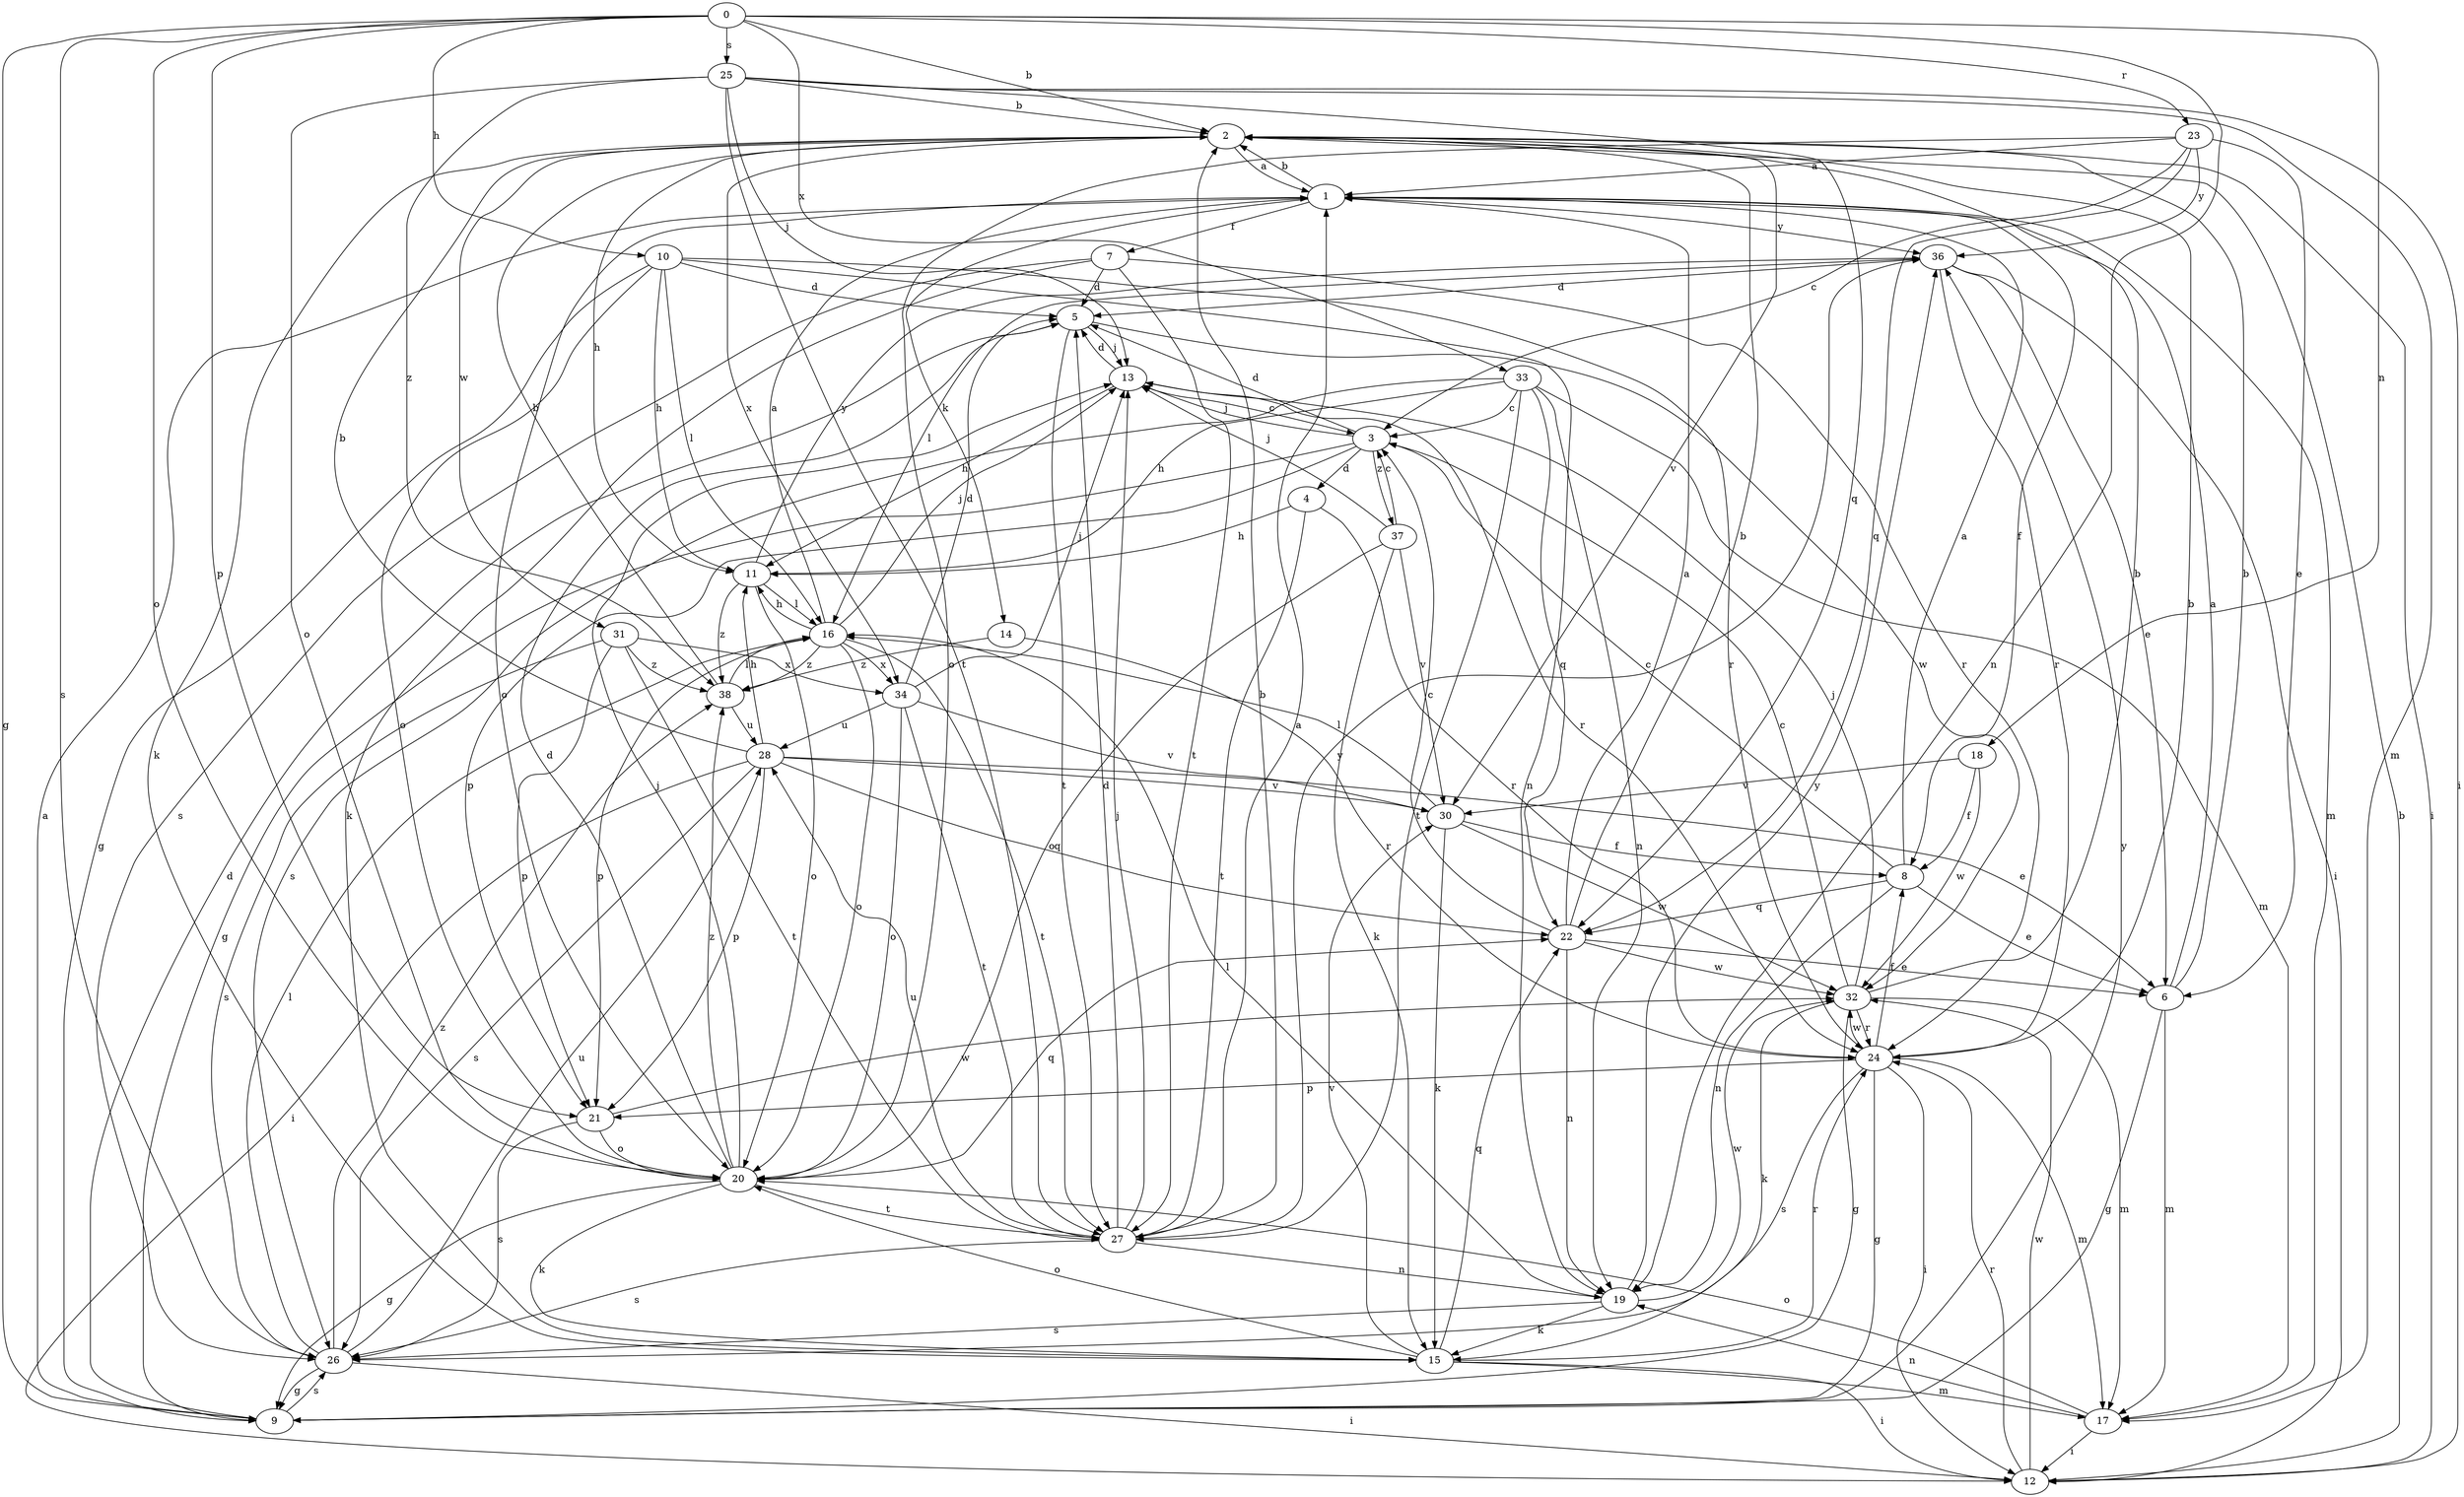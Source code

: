 strict digraph  {
0;
1;
2;
3;
4;
5;
6;
7;
8;
9;
10;
11;
12;
13;
14;
15;
16;
17;
18;
19;
20;
21;
22;
23;
24;
25;
26;
27;
28;
30;
31;
32;
33;
34;
36;
37;
38;
0 -> 2  [label=b];
0 -> 9  [label=g];
0 -> 10  [label=h];
0 -> 18  [label=n];
0 -> 19  [label=n];
0 -> 20  [label=o];
0 -> 21  [label=p];
0 -> 23  [label=r];
0 -> 25  [label=s];
0 -> 26  [label=s];
0 -> 33  [label=x];
1 -> 2  [label=b];
1 -> 7  [label=f];
1 -> 8  [label=f];
1 -> 14  [label=k];
1 -> 17  [label=m];
1 -> 20  [label=o];
1 -> 36  [label=y];
2 -> 1  [label=a];
2 -> 11  [label=h];
2 -> 12  [label=i];
2 -> 15  [label=k];
2 -> 30  [label=v];
2 -> 31  [label=w];
2 -> 34  [label=x];
3 -> 4  [label=d];
3 -> 5  [label=d];
3 -> 9  [label=g];
3 -> 13  [label=j];
3 -> 21  [label=p];
3 -> 37  [label=z];
4 -> 11  [label=h];
4 -> 24  [label=r];
4 -> 27  [label=t];
5 -> 13  [label=j];
5 -> 27  [label=t];
5 -> 32  [label=w];
6 -> 1  [label=a];
6 -> 2  [label=b];
6 -> 9  [label=g];
6 -> 17  [label=m];
7 -> 5  [label=d];
7 -> 15  [label=k];
7 -> 24  [label=r];
7 -> 26  [label=s];
7 -> 27  [label=t];
8 -> 1  [label=a];
8 -> 3  [label=c];
8 -> 6  [label=e];
8 -> 19  [label=n];
8 -> 22  [label=q];
9 -> 1  [label=a];
9 -> 5  [label=d];
9 -> 26  [label=s];
9 -> 36  [label=y];
10 -> 5  [label=d];
10 -> 9  [label=g];
10 -> 11  [label=h];
10 -> 16  [label=l];
10 -> 19  [label=n];
10 -> 20  [label=o];
10 -> 24  [label=r];
11 -> 16  [label=l];
11 -> 20  [label=o];
11 -> 36  [label=y];
11 -> 38  [label=z];
12 -> 2  [label=b];
12 -> 24  [label=r];
12 -> 32  [label=w];
13 -> 3  [label=c];
13 -> 5  [label=d];
13 -> 11  [label=h];
13 -> 24  [label=r];
14 -> 24  [label=r];
14 -> 38  [label=z];
15 -> 12  [label=i];
15 -> 17  [label=m];
15 -> 20  [label=o];
15 -> 22  [label=q];
15 -> 24  [label=r];
15 -> 30  [label=v];
16 -> 1  [label=a];
16 -> 11  [label=h];
16 -> 13  [label=j];
16 -> 20  [label=o];
16 -> 21  [label=p];
16 -> 27  [label=t];
16 -> 34  [label=x];
16 -> 38  [label=z];
17 -> 12  [label=i];
17 -> 19  [label=n];
17 -> 20  [label=o];
18 -> 8  [label=f];
18 -> 30  [label=v];
18 -> 32  [label=w];
19 -> 15  [label=k];
19 -> 16  [label=l];
19 -> 26  [label=s];
19 -> 32  [label=w];
19 -> 36  [label=y];
20 -> 5  [label=d];
20 -> 9  [label=g];
20 -> 13  [label=j];
20 -> 15  [label=k];
20 -> 22  [label=q];
20 -> 27  [label=t];
20 -> 38  [label=z];
21 -> 20  [label=o];
21 -> 26  [label=s];
21 -> 32  [label=w];
22 -> 1  [label=a];
22 -> 2  [label=b];
22 -> 3  [label=c];
22 -> 6  [label=e];
22 -> 19  [label=n];
22 -> 32  [label=w];
23 -> 1  [label=a];
23 -> 3  [label=c];
23 -> 6  [label=e];
23 -> 20  [label=o];
23 -> 22  [label=q];
23 -> 36  [label=y];
24 -> 2  [label=b];
24 -> 8  [label=f];
24 -> 9  [label=g];
24 -> 12  [label=i];
24 -> 17  [label=m];
24 -> 21  [label=p];
24 -> 26  [label=s];
24 -> 32  [label=w];
25 -> 2  [label=b];
25 -> 12  [label=i];
25 -> 13  [label=j];
25 -> 17  [label=m];
25 -> 20  [label=o];
25 -> 22  [label=q];
25 -> 27  [label=t];
25 -> 38  [label=z];
26 -> 9  [label=g];
26 -> 12  [label=i];
26 -> 16  [label=l];
26 -> 28  [label=u];
26 -> 38  [label=z];
27 -> 1  [label=a];
27 -> 2  [label=b];
27 -> 5  [label=d];
27 -> 13  [label=j];
27 -> 19  [label=n];
27 -> 26  [label=s];
27 -> 28  [label=u];
27 -> 36  [label=y];
28 -> 2  [label=b];
28 -> 6  [label=e];
28 -> 11  [label=h];
28 -> 12  [label=i];
28 -> 21  [label=p];
28 -> 22  [label=q];
28 -> 26  [label=s];
28 -> 30  [label=v];
30 -> 8  [label=f];
30 -> 15  [label=k];
30 -> 16  [label=l];
30 -> 32  [label=w];
31 -> 21  [label=p];
31 -> 26  [label=s];
31 -> 27  [label=t];
31 -> 34  [label=x];
31 -> 38  [label=z];
32 -> 2  [label=b];
32 -> 3  [label=c];
32 -> 9  [label=g];
32 -> 13  [label=j];
32 -> 15  [label=k];
32 -> 17  [label=m];
32 -> 24  [label=r];
33 -> 3  [label=c];
33 -> 11  [label=h];
33 -> 17  [label=m];
33 -> 19  [label=n];
33 -> 22  [label=q];
33 -> 26  [label=s];
33 -> 27  [label=t];
34 -> 5  [label=d];
34 -> 13  [label=j];
34 -> 20  [label=o];
34 -> 27  [label=t];
34 -> 28  [label=u];
34 -> 30  [label=v];
36 -> 5  [label=d];
36 -> 6  [label=e];
36 -> 12  [label=i];
36 -> 16  [label=l];
36 -> 24  [label=r];
37 -> 3  [label=c];
37 -> 13  [label=j];
37 -> 15  [label=k];
37 -> 20  [label=o];
37 -> 30  [label=v];
38 -> 2  [label=b];
38 -> 16  [label=l];
38 -> 28  [label=u];
}
